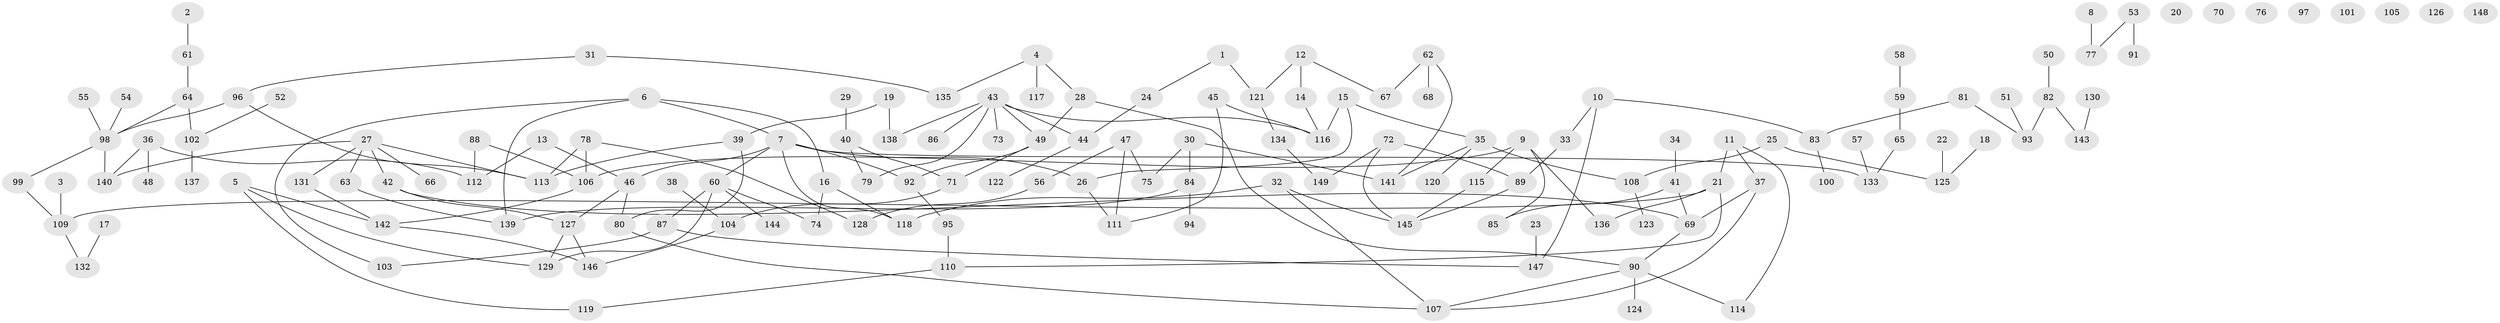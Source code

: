 // coarse degree distribution, {3: 0.20270270270270271, 1: 0.20270270270270271, 2: 0.28378378378378377, 9: 0.04054054054054054, 6: 0.02702702702702703, 5: 0.08108108108108109, 7: 0.013513513513513514, 4: 0.04054054054054054, 0: 0.10810810810810811}
// Generated by graph-tools (version 1.1) at 2025/54/03/05/25 16:54:46]
// undirected, 149 vertices, 176 edges
graph export_dot {
graph [start="1"]
  node [color=gray90,style=filled];
  1;
  2;
  3;
  4;
  5;
  6;
  7;
  8;
  9;
  10;
  11;
  12;
  13;
  14;
  15;
  16;
  17;
  18;
  19;
  20;
  21;
  22;
  23;
  24;
  25;
  26;
  27;
  28;
  29;
  30;
  31;
  32;
  33;
  34;
  35;
  36;
  37;
  38;
  39;
  40;
  41;
  42;
  43;
  44;
  45;
  46;
  47;
  48;
  49;
  50;
  51;
  52;
  53;
  54;
  55;
  56;
  57;
  58;
  59;
  60;
  61;
  62;
  63;
  64;
  65;
  66;
  67;
  68;
  69;
  70;
  71;
  72;
  73;
  74;
  75;
  76;
  77;
  78;
  79;
  80;
  81;
  82;
  83;
  84;
  85;
  86;
  87;
  88;
  89;
  90;
  91;
  92;
  93;
  94;
  95;
  96;
  97;
  98;
  99;
  100;
  101;
  102;
  103;
  104;
  105;
  106;
  107;
  108;
  109;
  110;
  111;
  112;
  113;
  114;
  115;
  116;
  117;
  118;
  119;
  120;
  121;
  122;
  123;
  124;
  125;
  126;
  127;
  128;
  129;
  130;
  131;
  132;
  133;
  134;
  135;
  136;
  137;
  138;
  139;
  140;
  141;
  142;
  143;
  144;
  145;
  146;
  147;
  148;
  149;
  1 -- 24;
  1 -- 121;
  2 -- 61;
  3 -- 109;
  4 -- 28;
  4 -- 117;
  4 -- 135;
  5 -- 119;
  5 -- 129;
  5 -- 142;
  6 -- 7;
  6 -- 16;
  6 -- 103;
  6 -- 139;
  7 -- 26;
  7 -- 46;
  7 -- 60;
  7 -- 92;
  7 -- 118;
  7 -- 133;
  8 -- 77;
  9 -- 85;
  9 -- 106;
  9 -- 115;
  9 -- 136;
  10 -- 33;
  10 -- 83;
  10 -- 147;
  11 -- 21;
  11 -- 37;
  11 -- 114;
  12 -- 14;
  12 -- 67;
  12 -- 121;
  13 -- 46;
  13 -- 112;
  14 -- 116;
  15 -- 26;
  15 -- 35;
  15 -- 116;
  16 -- 74;
  16 -- 118;
  17 -- 132;
  18 -- 125;
  19 -- 39;
  19 -- 138;
  21 -- 109;
  21 -- 110;
  21 -- 136;
  22 -- 125;
  23 -- 147;
  24 -- 44;
  25 -- 108;
  25 -- 125;
  26 -- 111;
  27 -- 42;
  27 -- 63;
  27 -- 66;
  27 -- 113;
  27 -- 131;
  27 -- 140;
  28 -- 49;
  28 -- 90;
  29 -- 40;
  30 -- 75;
  30 -- 84;
  30 -- 141;
  31 -- 96;
  31 -- 135;
  32 -- 107;
  32 -- 118;
  32 -- 145;
  33 -- 89;
  34 -- 41;
  35 -- 108;
  35 -- 120;
  35 -- 141;
  36 -- 48;
  36 -- 112;
  36 -- 140;
  37 -- 69;
  37 -- 107;
  38 -- 104;
  39 -- 80;
  39 -- 113;
  40 -- 71;
  40 -- 79;
  41 -- 69;
  41 -- 85;
  42 -- 69;
  42 -- 127;
  43 -- 44;
  43 -- 49;
  43 -- 73;
  43 -- 79;
  43 -- 86;
  43 -- 116;
  43 -- 138;
  44 -- 122;
  45 -- 111;
  45 -- 116;
  46 -- 80;
  46 -- 127;
  47 -- 56;
  47 -- 75;
  47 -- 111;
  49 -- 71;
  49 -- 92;
  50 -- 82;
  51 -- 93;
  52 -- 102;
  53 -- 77;
  53 -- 91;
  54 -- 98;
  55 -- 98;
  56 -- 128;
  57 -- 133;
  58 -- 59;
  59 -- 65;
  60 -- 74;
  60 -- 87;
  60 -- 129;
  60 -- 144;
  61 -- 64;
  62 -- 67;
  62 -- 68;
  62 -- 141;
  63 -- 139;
  64 -- 98;
  64 -- 102;
  65 -- 133;
  69 -- 90;
  71 -- 104;
  72 -- 89;
  72 -- 145;
  72 -- 149;
  78 -- 106;
  78 -- 113;
  78 -- 128;
  80 -- 107;
  81 -- 83;
  81 -- 93;
  82 -- 93;
  82 -- 143;
  83 -- 100;
  84 -- 94;
  84 -- 139;
  87 -- 103;
  87 -- 147;
  88 -- 106;
  88 -- 112;
  89 -- 145;
  90 -- 107;
  90 -- 114;
  90 -- 124;
  92 -- 95;
  95 -- 110;
  96 -- 98;
  96 -- 113;
  98 -- 99;
  98 -- 140;
  99 -- 109;
  102 -- 137;
  104 -- 146;
  106 -- 142;
  108 -- 123;
  109 -- 132;
  110 -- 119;
  115 -- 145;
  121 -- 134;
  127 -- 129;
  127 -- 146;
  130 -- 143;
  131 -- 142;
  134 -- 149;
  142 -- 146;
}
